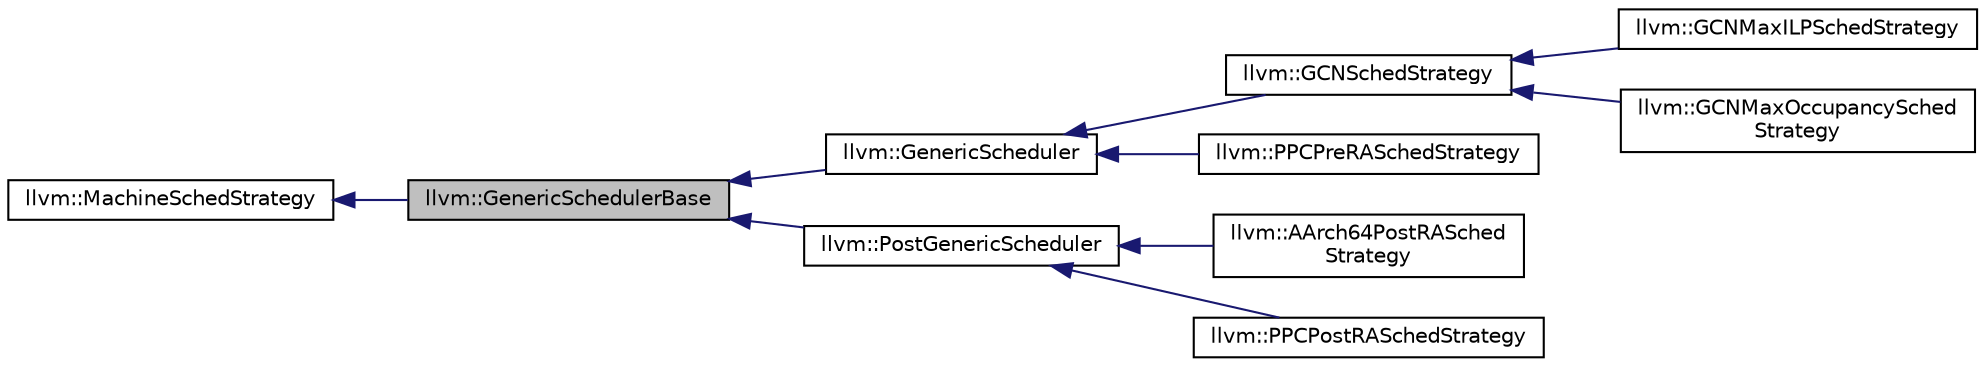 digraph "llvm::GenericSchedulerBase"
{
 // LATEX_PDF_SIZE
  bgcolor="transparent";
  edge [fontname="Helvetica",fontsize="10",labelfontname="Helvetica",labelfontsize="10"];
  node [fontname="Helvetica",fontsize="10",shape=record];
  rankdir="LR";
  Node1 [label="llvm::GenericSchedulerBase",height=0.2,width=0.4,color="black", fillcolor="grey75", style="filled", fontcolor="black",tooltip="Base class for GenericScheduler."];
  Node2 -> Node1 [dir="back",color="midnightblue",fontsize="10",style="solid",fontname="Helvetica"];
  Node2 [label="llvm::MachineSchedStrategy",height=0.2,width=0.4,color="black",URL="$classllvm_1_1MachineSchedStrategy.html",tooltip="MachineSchedStrategy - Interface to the scheduling algorithm used by ScheduleDAGMI."];
  Node1 -> Node3 [dir="back",color="midnightblue",fontsize="10",style="solid",fontname="Helvetica"];
  Node3 [label="llvm::GenericScheduler",height=0.2,width=0.4,color="black",URL="$classllvm_1_1GenericScheduler.html",tooltip="GenericScheduler shrinks the unscheduled zone using heuristics to balance the schedule."];
  Node3 -> Node4 [dir="back",color="midnightblue",fontsize="10",style="solid",fontname="Helvetica"];
  Node4 [label="llvm::GCNSchedStrategy",height=0.2,width=0.4,color="black",URL="$classllvm_1_1GCNSchedStrategy.html",tooltip="This is a minimal scheduler strategy."];
  Node4 -> Node5 [dir="back",color="midnightblue",fontsize="10",style="solid",fontname="Helvetica"];
  Node5 [label="llvm::GCNMaxILPSchedStrategy",height=0.2,width=0.4,color="black",URL="$classllvm_1_1GCNMaxILPSchedStrategy.html",tooltip="The goal of this scheduling strategy is to maximize ILP for a single wave (i.e."];
  Node4 -> Node6 [dir="back",color="midnightblue",fontsize="10",style="solid",fontname="Helvetica"];
  Node6 [label="llvm::GCNMaxOccupancySched\lStrategy",height=0.2,width=0.4,color="black",URL="$classllvm_1_1GCNMaxOccupancySchedStrategy.html",tooltip="The goal of this scheduling strategy is to maximize kernel occupancy (i.e."];
  Node3 -> Node7 [dir="back",color="midnightblue",fontsize="10",style="solid",fontname="Helvetica"];
  Node7 [label="llvm::PPCPreRASchedStrategy",height=0.2,width=0.4,color="black",URL="$classllvm_1_1PPCPreRASchedStrategy.html",tooltip="A MachineSchedStrategy implementation for PowerPC pre RA scheduling."];
  Node1 -> Node8 [dir="back",color="midnightblue",fontsize="10",style="solid",fontname="Helvetica"];
  Node8 [label="llvm::PostGenericScheduler",height=0.2,width=0.4,color="black",URL="$classllvm_1_1PostGenericScheduler.html",tooltip="PostGenericScheduler - Interface to the scheduling algorithm used by ScheduleDAGMI."];
  Node8 -> Node9 [dir="back",color="midnightblue",fontsize="10",style="solid",fontname="Helvetica"];
  Node9 [label="llvm::AArch64PostRASched\lStrategy",height=0.2,width=0.4,color="black",URL="$classllvm_1_1AArch64PostRASchedStrategy.html",tooltip="A MachineSchedStrategy implementation for AArch64 post RA scheduling."];
  Node8 -> Node10 [dir="back",color="midnightblue",fontsize="10",style="solid",fontname="Helvetica"];
  Node10 [label="llvm::PPCPostRASchedStrategy",height=0.2,width=0.4,color="black",URL="$classllvm_1_1PPCPostRASchedStrategy.html",tooltip="A MachineSchedStrategy implementation for PowerPC post RA scheduling."];
}
